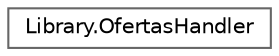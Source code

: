 digraph "Graphical Class Hierarchy"
{
 // INTERACTIVE_SVG=YES
 // LATEX_PDF_SIZE
  bgcolor="transparent";
  edge [fontname=Helvetica,fontsize=10,labelfontname=Helvetica,labelfontsize=10];
  node [fontname=Helvetica,fontsize=10,shape=box,height=0.2,width=0.4];
  rankdir="LR";
  Node0 [label="Library.OfertasHandler",height=0.2,width=0.4,color="grey40", fillcolor="white", style="filled",URL="$classLibrary_1_1OfertasHandler.html",tooltip="Clase para manejar el catálogo de ofertas"];
}
